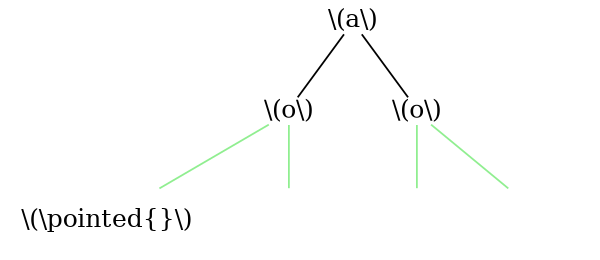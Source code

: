 graph {
	size="4,4"
	0 [label="\\(a\\)" shape=plain]
	1 [label="\\(o\\)" shape=plain]
	0 -- 1
	2 [label="\\(\\pointed{}\\)" shape=none]
	1 -- 2 [color=lightgreen]
	3 [label="" shape=none]
	1 -- 3 [color=lightgreen]
	4 [label="\\(o\\)" shape=plain]
	0 -- 4
	5 [label="" shape=none]
	4 -- 5 [color=lightgreen]
	6 [label="" shape=none]
	4 -- 6 [color=lightgreen]
}
